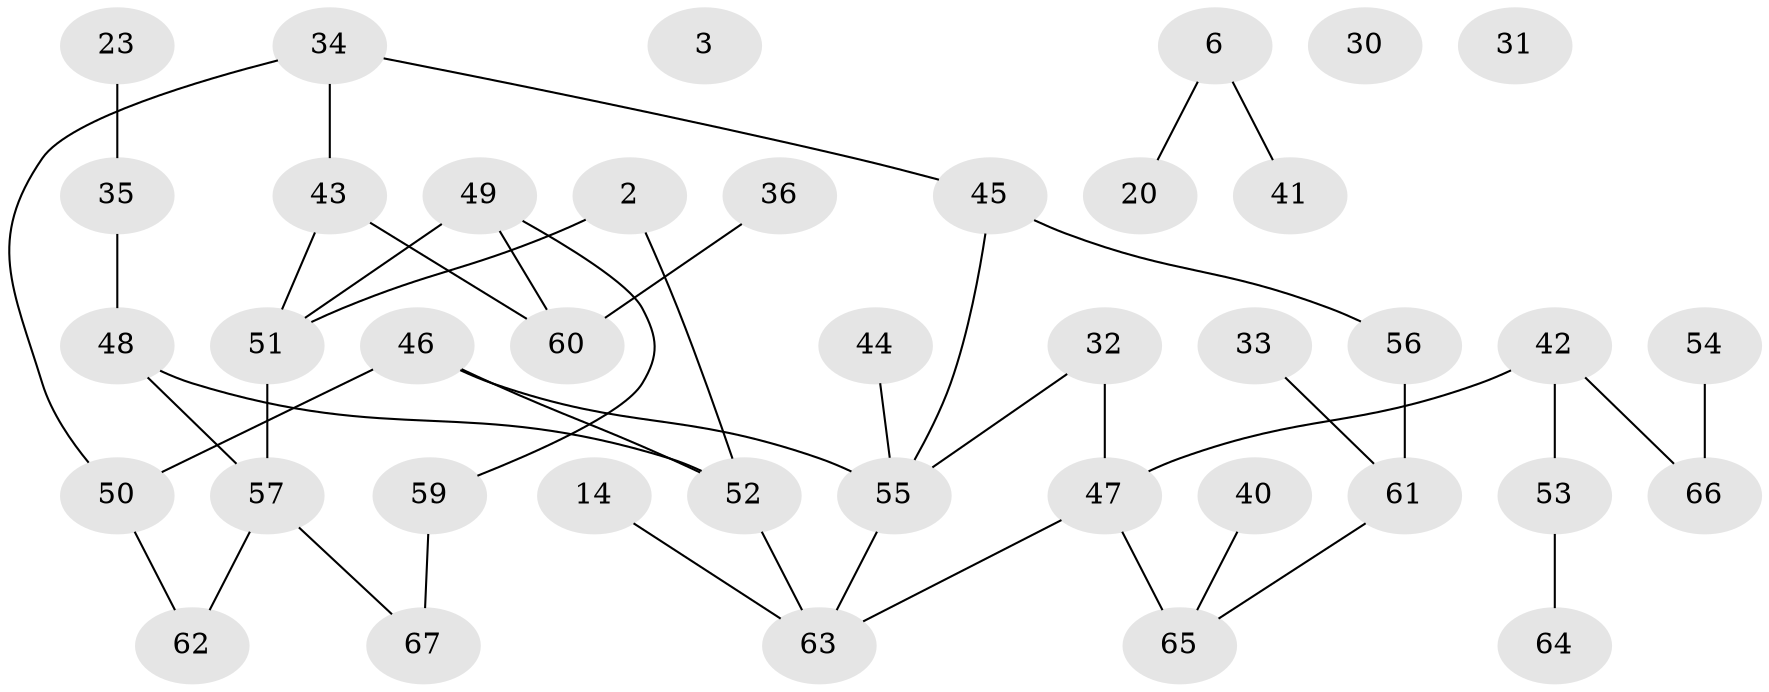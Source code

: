 // original degree distribution, {3: 0.23880597014925373, 2: 0.40298507462686567, 0: 0.04477611940298507, 4: 0.1044776119402985, 1: 0.1791044776119403, 5: 0.029850746268656716}
// Generated by graph-tools (version 1.1) at 2025/42/03/04/25 21:42:47]
// undirected, 40 vertices, 44 edges
graph export_dot {
graph [start="1"]
  node [color=gray90,style=filled];
  2;
  3;
  6;
  14;
  20;
  23;
  30;
  31;
  32;
  33;
  34;
  35;
  36;
  40;
  41;
  42;
  43 [super="+11"];
  44;
  45 [super="+38"];
  46;
  47 [super="+19"];
  48 [super="+25+13"];
  49 [super="+12+15+37"];
  50 [super="+26+17+22"];
  51 [super="+5+29"];
  52;
  53 [super="+24+18"];
  54;
  55;
  56;
  57 [super="+9+39"];
  59;
  60 [super="+4"];
  61 [super="+27"];
  62;
  63 [super="+1+7"];
  64;
  65 [super="+58"];
  66;
  67;
  2 -- 52;
  2 -- 51;
  6 -- 20;
  6 -- 41;
  14 -- 63;
  23 -- 35;
  32 -- 47;
  32 -- 55;
  33 -- 61;
  34 -- 43 [weight=2];
  34 -- 45;
  34 -- 50;
  35 -- 48;
  36 -- 60;
  40 -- 65;
  42 -- 53 [weight=2];
  42 -- 66;
  42 -- 47;
  43 -- 51;
  43 -- 60 [weight=2];
  44 -- 55;
  45 -- 55;
  45 -- 56;
  46 -- 52;
  46 -- 55;
  46 -- 50;
  47 -- 63;
  47 -- 65 [weight=2];
  48 -- 52;
  48 -- 57;
  49 -- 51 [weight=2];
  49 -- 60;
  49 -- 59;
  50 -- 62;
  51 -- 57;
  52 -- 63;
  53 -- 64;
  54 -- 66;
  55 -- 63;
  56 -- 61;
  57 -- 67;
  57 -- 62;
  59 -- 67;
  61 -- 65;
}
